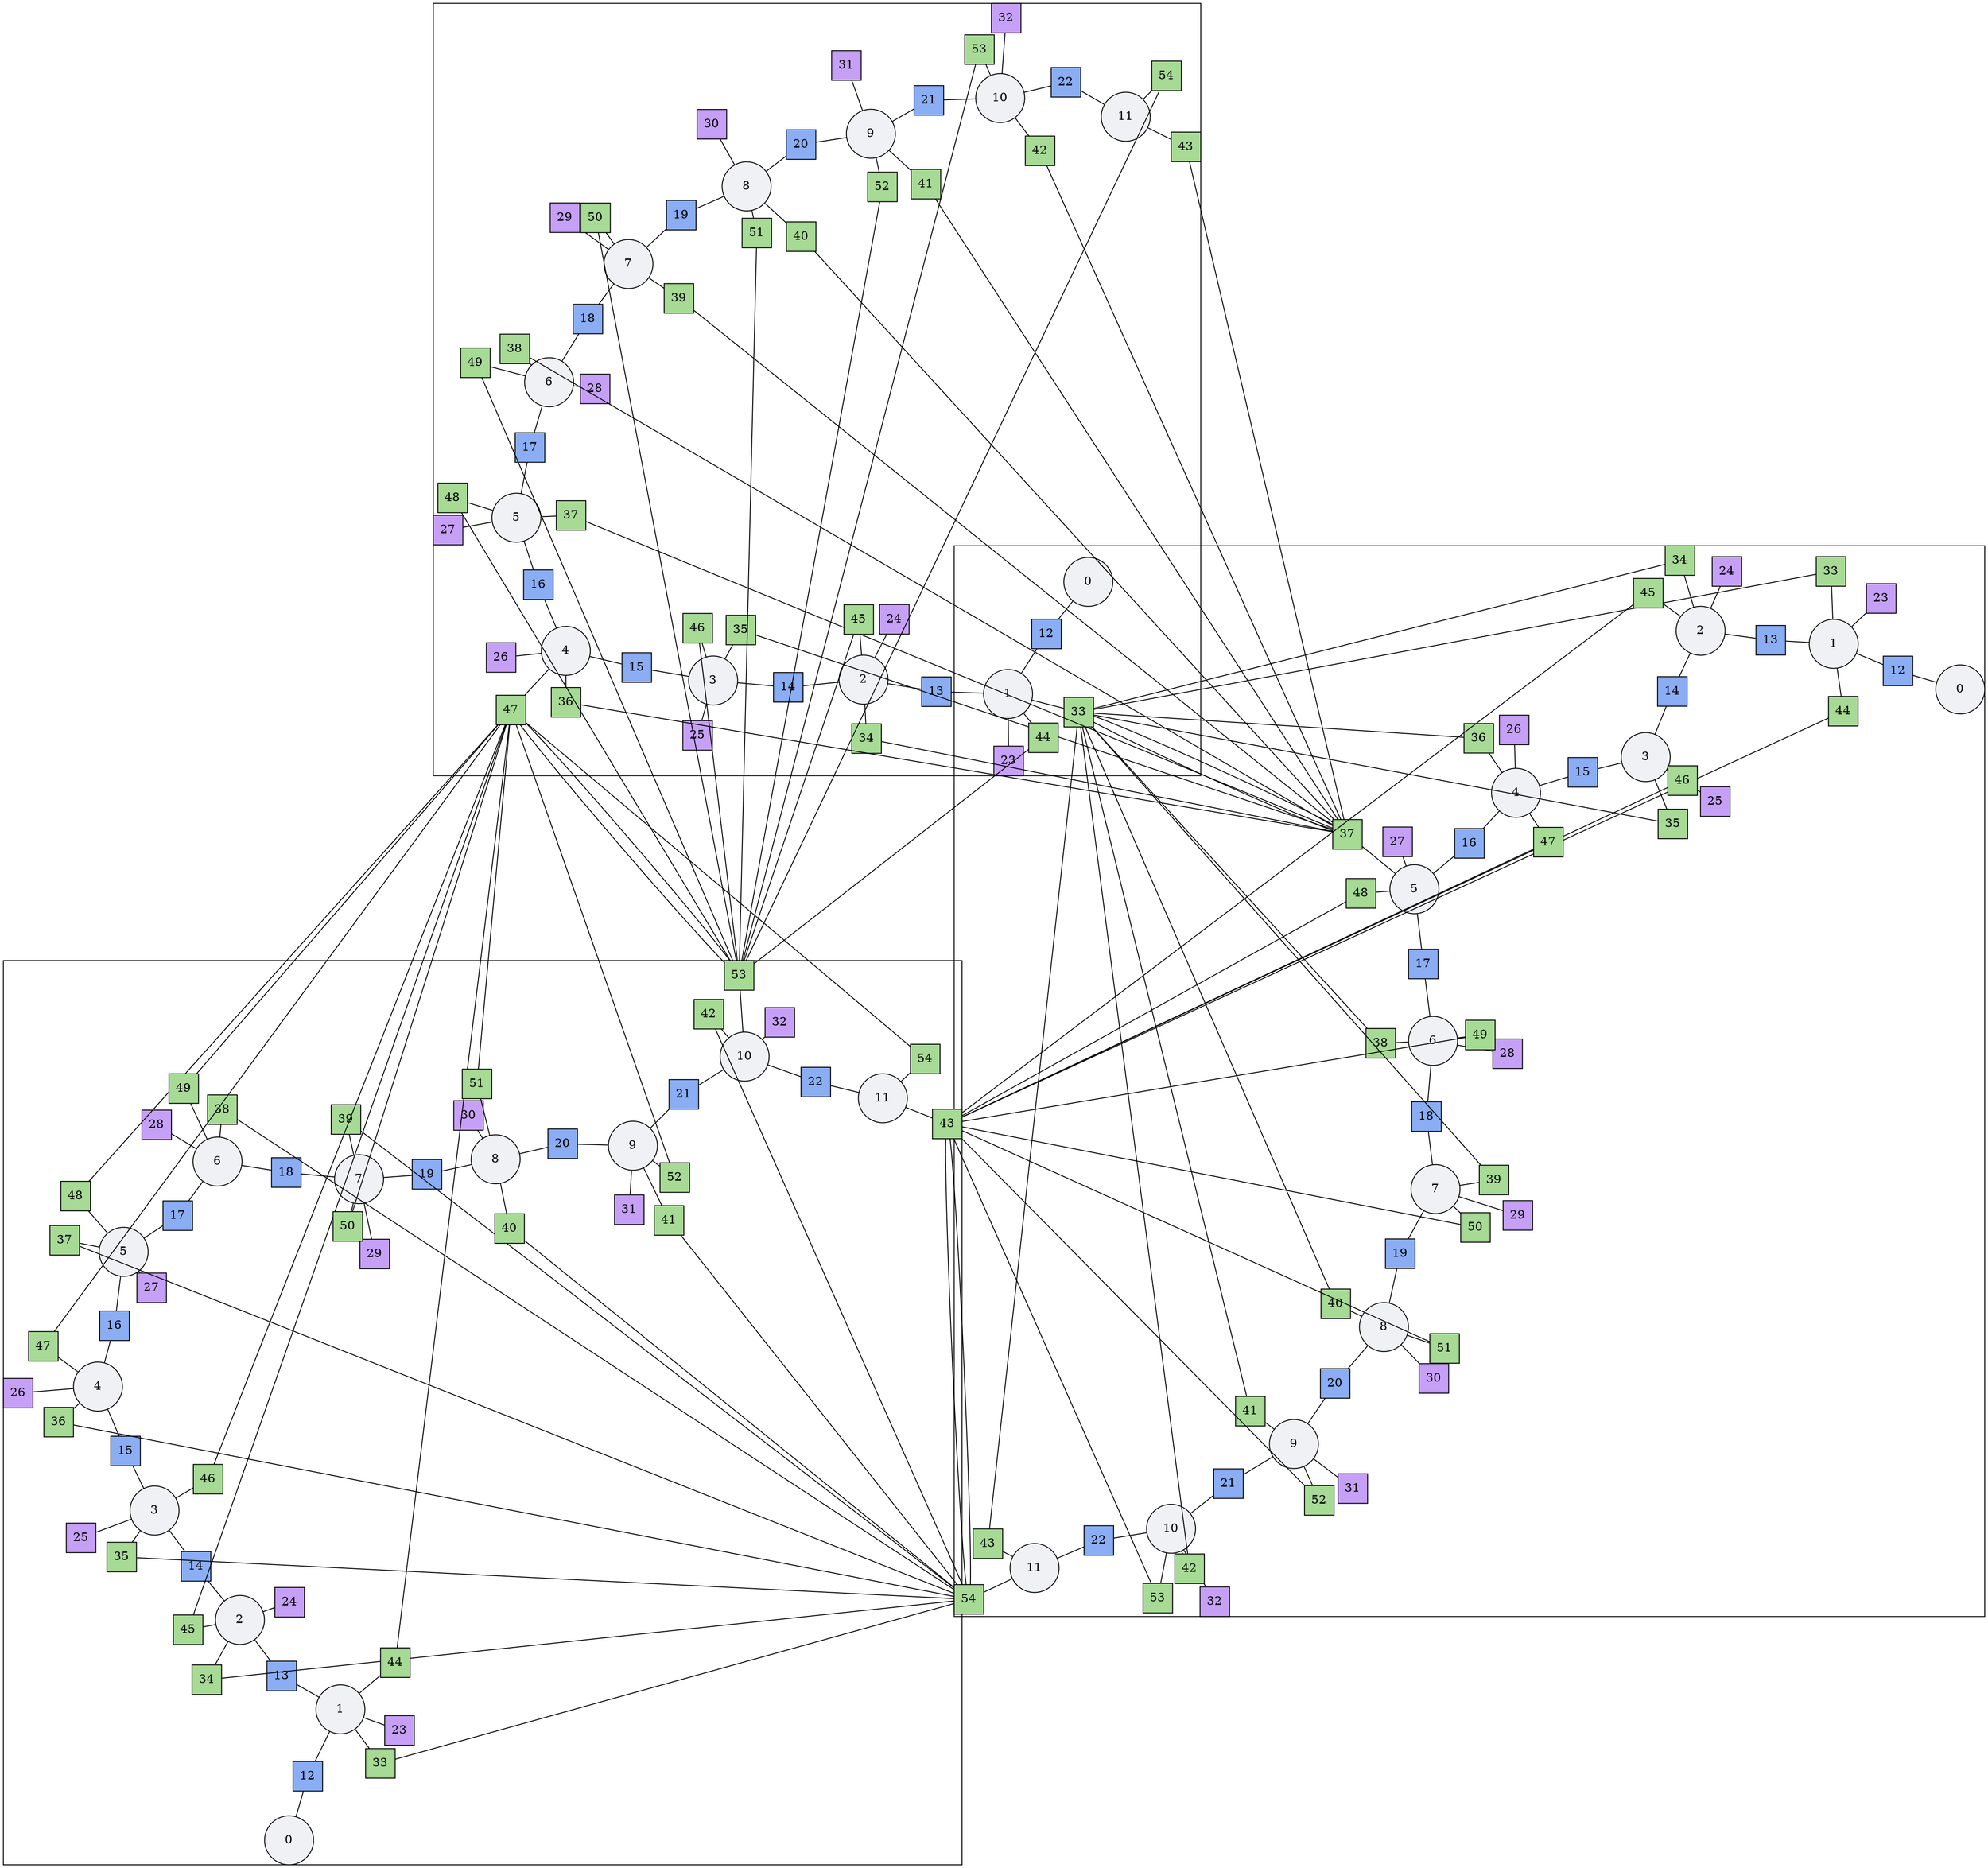 graph {
    node [style=filled];
    layout=neato;
    subgraph cluster_23v0 {
        "23v0_0" [label="0", fillcolor="#eff1f5", shape=circle, width=0.8]
        "23v0_1" [label="1", fillcolor="#eff1f5", shape=circle, width=0.8]
        "23v0_2" [label="2", fillcolor="#eff1f5", shape=circle, width=0.8]
        "23v0_3" [label="3", fillcolor="#eff1f5", shape=circle, width=0.8]
        "23v0_4" [label="4", fillcolor="#eff1f5", shape=circle, width=0.8]
        "23v0_5" [label="5", fillcolor="#eff1f5", shape=circle, width=0.8]
        "23v0_6" [label="6", fillcolor="#eff1f5", shape=circle, width=0.8]
        "23v0_7" [label="7", fillcolor="#eff1f5", shape=circle, width=0.8]
        "23v0_8" [label="8", fillcolor="#eff1f5", shape=circle, width=0.8]
        "23v0_9" [label="9", fillcolor="#eff1f5", shape=circle, width=0.8]
        "23v0_10" [label="10", fillcolor="#eff1f5", shape=circle, width=0.8]
        "23v0_11" [label="11", fillcolor="#eff1f5", shape=circle, width=0.8]
        "23v0_12" [label="12", fillcolor="#8aadf4", shape=square, width=0.2]
        "23v0_13" [label="13", fillcolor="#8aadf4", shape=square, width=0.2]
        "23v0_14" [label="14", fillcolor="#8aadf4", shape=square, width=0.2]
        "23v0_15" [label="15", fillcolor="#8aadf4", shape=square, width=0.2]
        "23v0_16" [label="16", fillcolor="#8aadf4", shape=square, width=0.2]
        "23v0_17" [label="17", fillcolor="#8aadf4", shape=square, width=0.2]
        "23v0_18" [label="18", fillcolor="#8aadf4", shape=square, width=0.2]
        "23v0_19" [label="19", fillcolor="#8aadf4", shape=square, width=0.2]
        "23v0_20" [label="20", fillcolor="#8aadf4", shape=square, width=0.2]
        "23v0_21" [label="21", fillcolor="#8aadf4", shape=square, width=0.2]
        "23v0_22" [label="22", fillcolor="#8aadf4", shape=square, width=0.2]
        "23v0_23" [label="23", fillcolor="#c6a0f6", shape=square, width=0.2]
        "23v0_24" [label="24", fillcolor="#c6a0f6", shape=square, width=0.2]
        "23v0_25" [label="25", fillcolor="#c6a0f6", shape=square, width=0.2]
        "23v0_26" [label="26", fillcolor="#c6a0f6", shape=square, width=0.2]
        "23v0_27" [label="27", fillcolor="#c6a0f6", shape=square, width=0.2]
        "23v0_28" [label="28", fillcolor="#c6a0f6", shape=square, width=0.2]
        "23v0_29" [label="29", fillcolor="#c6a0f6", shape=square, width=0.2]
        "23v0_30" [label="30", fillcolor="#c6a0f6", shape=square, width=0.2]
        "23v0_31" [label="31", fillcolor="#c6a0f6", shape=square, width=0.2]
        "23v0_32" [label="32", fillcolor="#c6a0f6", shape=square, width=0.2]
        "23v0_33" [label="33", fillcolor="#a6da95", shape=square, width=0.2]
        "23v0_34" [label="34", fillcolor="#a6da95", shape=square, width=0.2]
        "23v0_35" [label="35", fillcolor="#a6da95", shape=square, width=0.2]
        "23v0_36" [label="36", fillcolor="#a6da95", shape=square, width=0.2]
        "23v0_37" [label="37", fillcolor="#a6da95", shape=square, width=0.2]
        "23v0_38" [label="38", fillcolor="#a6da95", shape=square, width=0.2]
        "23v0_39" [label="39", fillcolor="#a6da95", shape=square, width=0.2]
        "23v0_40" [label="40", fillcolor="#a6da95", shape=square, width=0.2]
        "23v0_41" [label="41", fillcolor="#a6da95", shape=square, width=0.2]
        "23v0_42" [label="42", fillcolor="#a6da95", shape=square, width=0.2]
        "23v0_43" [label="43", fillcolor="#a6da95", shape=square, width=0.2]
        "23v0_44" [label="44", fillcolor="#a6da95", shape=square, width=0.2]
        "23v0_45" [label="45", fillcolor="#a6da95", shape=square, width=0.2]
        "23v0_46" [label="46", fillcolor="#a6da95", shape=square, width=0.2]
        "23v0_47" [label="47", fillcolor="#a6da95", shape=square, width=0.2]
        "23v0_48" [label="48", fillcolor="#a6da95", shape=square, width=0.2]
        "23v0_49" [label="49", fillcolor="#a6da95", shape=square, width=0.2]
        "23v0_50" [label="50", fillcolor="#a6da95", shape=square, width=0.2]
        "23v0_51" [label="51", fillcolor="#a6da95", shape=square, width=0.2]
        "23v0_52" [label="52", fillcolor="#a6da95", shape=square, width=0.2]
        "23v0_53" [label="53", fillcolor="#a6da95", shape=square, width=0.2]
        "23v0_54" [label="54", fillcolor="#a6da95", shape=square, width=0.2]
    }
    "23v0_0" -- "23v0_12"
    "23v0_1" -- "23v0_12"
    "23v0_1" -- "23v0_13"
    "23v0_2" -- "23v0_13"
    "23v0_2" -- "23v0_14"
    "23v0_3" -- "23v0_14"
    "23v0_3" -- "23v0_15"
    "23v0_4" -- "23v0_15"
    "23v0_4" -- "23v0_16"
    "23v0_5" -- "23v0_16"
    "23v0_5" -- "23v0_17"
    "23v0_6" -- "23v0_17"
    "23v0_6" -- "23v0_18"
    "23v0_7" -- "23v0_18"
    "23v0_7" -- "23v0_19"
    "23v0_8" -- "23v0_19"
    "23v0_8" -- "23v0_20"
    "23v0_9" -- "23v0_20"
    "23v0_9" -- "23v0_21"
    "23v0_10" -- "23v0_21"
    "23v0_10" -- "23v0_22"
    "23v0_11" -- "23v0_22"
    "23v0_1" -- "23v0_23"
    "23v0_2" -- "23v0_24"
    "23v0_3" -- "23v0_25"
    "23v0_4" -- "23v0_26"
    "23v0_5" -- "23v0_27"
    "23v0_6" -- "23v0_28"
    "23v0_7" -- "23v0_29"
    "23v0_8" -- "23v0_30"
    "23v0_9" -- "23v0_31"
    "23v0_10" -- "23v0_32"
    "23v0_33" -- "23v0_1"
    "23v0_34" -- "23v0_2"
    "23v0_35" -- "23v0_3"
    "23v0_36" -- "23v0_4"
    "23v0_37" -- "23v0_5"
    "23v0_38" -- "23v0_6"
    "23v0_39" -- "23v0_7"
    "23v0_40" -- "23v0_8"
    "23v0_41" -- "23v0_9"
    "23v0_42" -- "23v0_10"
    "23v0_43" -- "23v0_11"
    "23v0_44" -- "23v0_1"
    "23v0_45" -- "23v0_2"
    "23v0_46" -- "23v0_3"
    "23v0_47" -- "23v0_4"
    "23v0_48" -- "23v0_5"
    "23v0_49" -- "23v0_6"
    "23v0_50" -- "23v0_7"
    "23v0_51" -- "23v0_8"
    "23v0_52" -- "23v0_9"
    "23v0_53" -- "23v0_10"
    "23v0_54" -- "23v0_11"
    subgraph cluster_24v0 {
        "24v0_0" [label="0", fillcolor="#eff1f5", shape=circle, width=0.8]
        "24v0_1" [label="1", fillcolor="#eff1f5", shape=circle, width=0.8]
        "24v0_2" [label="2", fillcolor="#eff1f5", shape=circle, width=0.8]
        "24v0_3" [label="3", fillcolor="#eff1f5", shape=circle, width=0.8]
        "24v0_4" [label="4", fillcolor="#eff1f5", shape=circle, width=0.8]
        "24v0_5" [label="5", fillcolor="#eff1f5", shape=circle, width=0.8]
        "24v0_6" [label="6", fillcolor="#eff1f5", shape=circle, width=0.8]
        "24v0_7" [label="7", fillcolor="#eff1f5", shape=circle, width=0.8]
        "24v0_8" [label="8", fillcolor="#eff1f5", shape=circle, width=0.8]
        "24v0_9" [label="9", fillcolor="#eff1f5", shape=circle, width=0.8]
        "24v0_10" [label="10", fillcolor="#eff1f5", shape=circle, width=0.8]
        "24v0_11" [label="11", fillcolor="#eff1f5", shape=circle, width=0.8]
        "24v0_12" [label="12", fillcolor="#8aadf4", shape=square, width=0.2]
        "24v0_13" [label="13", fillcolor="#8aadf4", shape=square, width=0.2]
        "24v0_14" [label="14", fillcolor="#8aadf4", shape=square, width=0.2]
        "24v0_15" [label="15", fillcolor="#8aadf4", shape=square, width=0.2]
        "24v0_16" [label="16", fillcolor="#8aadf4", shape=square, width=0.2]
        "24v0_17" [label="17", fillcolor="#8aadf4", shape=square, width=0.2]
        "24v0_18" [label="18", fillcolor="#8aadf4", shape=square, width=0.2]
        "24v0_19" [label="19", fillcolor="#8aadf4", shape=square, width=0.2]
        "24v0_20" [label="20", fillcolor="#8aadf4", shape=square, width=0.2]
        "24v0_21" [label="21", fillcolor="#8aadf4", shape=square, width=0.2]
        "24v0_22" [label="22", fillcolor="#8aadf4", shape=square, width=0.2]
        "24v0_23" [label="23", fillcolor="#c6a0f6", shape=square, width=0.2]
        "24v0_24" [label="24", fillcolor="#c6a0f6", shape=square, width=0.2]
        "24v0_25" [label="25", fillcolor="#c6a0f6", shape=square, width=0.2]
        "24v0_26" [label="26", fillcolor="#c6a0f6", shape=square, width=0.2]
        "24v0_27" [label="27", fillcolor="#c6a0f6", shape=square, width=0.2]
        "24v0_28" [label="28", fillcolor="#c6a0f6", shape=square, width=0.2]
        "24v0_29" [label="29", fillcolor="#c6a0f6", shape=square, width=0.2]
        "24v0_30" [label="30", fillcolor="#c6a0f6", shape=square, width=0.2]
        "24v0_31" [label="31", fillcolor="#c6a0f6", shape=square, width=0.2]
        "24v0_32" [label="32", fillcolor="#c6a0f6", shape=square, width=0.2]
        "24v0_33" [label="33", fillcolor="#a6da95", shape=square, width=0.2]
        "24v0_34" [label="34", fillcolor="#a6da95", shape=square, width=0.2]
        "24v0_35" [label="35", fillcolor="#a6da95", shape=square, width=0.2]
        "24v0_36" [label="36", fillcolor="#a6da95", shape=square, width=0.2]
        "24v0_37" [label="37", fillcolor="#a6da95", shape=square, width=0.2]
        "24v0_38" [label="38", fillcolor="#a6da95", shape=square, width=0.2]
        "24v0_39" [label="39", fillcolor="#a6da95", shape=square, width=0.2]
        "24v0_40" [label="40", fillcolor="#a6da95", shape=square, width=0.2]
        "24v0_41" [label="41", fillcolor="#a6da95", shape=square, width=0.2]
        "24v0_42" [label="42", fillcolor="#a6da95", shape=square, width=0.2]
        "24v0_43" [label="43", fillcolor="#a6da95", shape=square, width=0.2]
        "24v0_44" [label="44", fillcolor="#a6da95", shape=square, width=0.2]
        "24v0_45" [label="45", fillcolor="#a6da95", shape=square, width=0.2]
        "24v0_46" [label="46", fillcolor="#a6da95", shape=square, width=0.2]
        "24v0_47" [label="47", fillcolor="#a6da95", shape=square, width=0.2]
        "24v0_48" [label="48", fillcolor="#a6da95", shape=square, width=0.2]
        "24v0_49" [label="49", fillcolor="#a6da95", shape=square, width=0.2]
        "24v0_50" [label="50", fillcolor="#a6da95", shape=square, width=0.2]
        "24v0_51" [label="51", fillcolor="#a6da95", shape=square, width=0.2]
        "24v0_52" [label="52", fillcolor="#a6da95", shape=square, width=0.2]
        "24v0_53" [label="53", fillcolor="#a6da95", shape=square, width=0.2]
        "24v0_54" [label="54", fillcolor="#a6da95", shape=square, width=0.2]
    }
    "24v0_0" -- "24v0_12"
    "24v0_1" -- "24v0_12"
    "24v0_1" -- "24v0_13"
    "24v0_2" -- "24v0_13"
    "24v0_2" -- "24v0_14"
    "24v0_3" -- "24v0_14"
    "24v0_3" -- "24v0_15"
    "24v0_4" -- "24v0_15"
    "24v0_4" -- "24v0_16"
    "24v0_5" -- "24v0_16"
    "24v0_5" -- "24v0_17"
    "24v0_6" -- "24v0_17"
    "24v0_6" -- "24v0_18"
    "24v0_7" -- "24v0_18"
    "24v0_7" -- "24v0_19"
    "24v0_8" -- "24v0_19"
    "24v0_8" -- "24v0_20"
    "24v0_9" -- "24v0_20"
    "24v0_9" -- "24v0_21"
    "24v0_10" -- "24v0_21"
    "24v0_10" -- "24v0_22"
    "24v0_11" -- "24v0_22"
    "24v0_1" -- "24v0_23"
    "24v0_2" -- "24v0_24"
    "24v0_3" -- "24v0_25"
    "24v0_4" -- "24v0_26"
    "24v0_5" -- "24v0_27"
    "24v0_6" -- "24v0_28"
    "24v0_7" -- "24v0_29"
    "24v0_8" -- "24v0_30"
    "24v0_9" -- "24v0_31"
    "24v0_10" -- "24v0_32"
    "24v0_33" -- "24v0_1"
    "24v0_34" -- "24v0_2"
    "24v0_35" -- "24v0_3"
    "24v0_36" -- "24v0_4"
    "24v0_37" -- "24v0_5"
    "24v0_38" -- "24v0_6"
    "24v0_39" -- "24v0_7"
    "24v0_40" -- "24v0_8"
    "24v0_41" -- "24v0_9"
    "24v0_42" -- "24v0_10"
    "24v0_43" -- "24v0_11"
    "24v0_44" -- "24v0_1"
    "24v0_45" -- "24v0_2"
    "24v0_46" -- "24v0_3"
    "24v0_47" -- "24v0_4"
    "24v0_48" -- "24v0_5"
    "24v0_49" -- "24v0_6"
    "24v0_50" -- "24v0_7"
    "24v0_51" -- "24v0_8"
    "24v0_52" -- "24v0_9"
    "24v0_53" -- "24v0_10"
    "24v0_54" -- "24v0_11"
    subgraph cluster_25v0 {
        "25v0_0" [label="0", fillcolor="#eff1f5", shape=circle, width=0.8]
        "25v0_1" [label="1", fillcolor="#eff1f5", shape=circle, width=0.8]
        "25v0_2" [label="2", fillcolor="#eff1f5", shape=circle, width=0.8]
        "25v0_3" [label="3", fillcolor="#eff1f5", shape=circle, width=0.8]
        "25v0_4" [label="4", fillcolor="#eff1f5", shape=circle, width=0.8]
        "25v0_5" [label="5", fillcolor="#eff1f5", shape=circle, width=0.8]
        "25v0_6" [label="6", fillcolor="#eff1f5", shape=circle, width=0.8]
        "25v0_7" [label="7", fillcolor="#eff1f5", shape=circle, width=0.8]
        "25v0_8" [label="8", fillcolor="#eff1f5", shape=circle, width=0.8]
        "25v0_9" [label="9", fillcolor="#eff1f5", shape=circle, width=0.8]
        "25v0_10" [label="10", fillcolor="#eff1f5", shape=circle, width=0.8]
        "25v0_11" [label="11", fillcolor="#eff1f5", shape=circle, width=0.8]
        "25v0_12" [label="12", fillcolor="#8aadf4", shape=square, width=0.2]
        "25v0_13" [label="13", fillcolor="#8aadf4", shape=square, width=0.2]
        "25v0_14" [label="14", fillcolor="#8aadf4", shape=square, width=0.2]
        "25v0_15" [label="15", fillcolor="#8aadf4", shape=square, width=0.2]
        "25v0_16" [label="16", fillcolor="#8aadf4", shape=square, width=0.2]
        "25v0_17" [label="17", fillcolor="#8aadf4", shape=square, width=0.2]
        "25v0_18" [label="18", fillcolor="#8aadf4", shape=square, width=0.2]
        "25v0_19" [label="19", fillcolor="#8aadf4", shape=square, width=0.2]
        "25v0_20" [label="20", fillcolor="#8aadf4", shape=square, width=0.2]
        "25v0_21" [label="21", fillcolor="#8aadf4", shape=square, width=0.2]
        "25v0_22" [label="22", fillcolor="#8aadf4", shape=square, width=0.2]
        "25v0_23" [label="23", fillcolor="#c6a0f6", shape=square, width=0.2]
        "25v0_24" [label="24", fillcolor="#c6a0f6", shape=square, width=0.2]
        "25v0_25" [label="25", fillcolor="#c6a0f6", shape=square, width=0.2]
        "25v0_26" [label="26", fillcolor="#c6a0f6", shape=square, width=0.2]
        "25v0_27" [label="27", fillcolor="#c6a0f6", shape=square, width=0.2]
        "25v0_28" [label="28", fillcolor="#c6a0f6", shape=square, width=0.2]
        "25v0_29" [label="29", fillcolor="#c6a0f6", shape=square, width=0.2]
        "25v0_30" [label="30", fillcolor="#c6a0f6", shape=square, width=0.2]
        "25v0_31" [label="31", fillcolor="#c6a0f6", shape=square, width=0.2]
        "25v0_32" [label="32", fillcolor="#c6a0f6", shape=square, width=0.2]
        "25v0_33" [label="33", fillcolor="#a6da95", shape=square, width=0.2]
        "25v0_34" [label="34", fillcolor="#a6da95", shape=square, width=0.2]
        "25v0_35" [label="35", fillcolor="#a6da95", shape=square, width=0.2]
        "25v0_36" [label="36", fillcolor="#a6da95", shape=square, width=0.2]
        "25v0_37" [label="37", fillcolor="#a6da95", shape=square, width=0.2]
        "25v0_38" [label="38", fillcolor="#a6da95", shape=square, width=0.2]
        "25v0_39" [label="39", fillcolor="#a6da95", shape=square, width=0.2]
        "25v0_40" [label="40", fillcolor="#a6da95", shape=square, width=0.2]
        "25v0_41" [label="41", fillcolor="#a6da95", shape=square, width=0.2]
        "25v0_42" [label="42", fillcolor="#a6da95", shape=square, width=0.2]
        "25v0_43" [label="43", fillcolor="#a6da95", shape=square, width=0.2]
        "25v0_44" [label="44", fillcolor="#a6da95", shape=square, width=0.2]
        "25v0_45" [label="45", fillcolor="#a6da95", shape=square, width=0.2]
        "25v0_46" [label="46", fillcolor="#a6da95", shape=square, width=0.2]
        "25v0_47" [label="47", fillcolor="#a6da95", shape=square, width=0.2]
        "25v0_48" [label="48", fillcolor="#a6da95", shape=square, width=0.2]
        "25v0_49" [label="49", fillcolor="#a6da95", shape=square, width=0.2]
        "25v0_50" [label="50", fillcolor="#a6da95", shape=square, width=0.2]
        "25v0_51" [label="51", fillcolor="#a6da95", shape=square, width=0.2]
        "25v0_52" [label="52", fillcolor="#a6da95", shape=square, width=0.2]
        "25v0_53" [label="53", fillcolor="#a6da95", shape=square, width=0.2]
        "25v0_54" [label="54", fillcolor="#a6da95", shape=square, width=0.2]
    }
    "25v0_0" -- "25v0_12"
    "25v0_1" -- "25v0_12"
    "25v0_1" -- "25v0_13"
    "25v0_2" -- "25v0_13"
    "25v0_2" -- "25v0_14"
    "25v0_3" -- "25v0_14"
    "25v0_3" -- "25v0_15"
    "25v0_4" -- "25v0_15"
    "25v0_4" -- "25v0_16"
    "25v0_5" -- "25v0_16"
    "25v0_5" -- "25v0_17"
    "25v0_6" -- "25v0_17"
    "25v0_6" -- "25v0_18"
    "25v0_7" -- "25v0_18"
    "25v0_7" -- "25v0_19"
    "25v0_8" -- "25v0_19"
    "25v0_8" -- "25v0_20"
    "25v0_9" -- "25v0_20"
    "25v0_9" -- "25v0_21"
    "25v0_10" -- "25v0_21"
    "25v0_10" -- "25v0_22"
    "25v0_11" -- "25v0_22"
    "25v0_1" -- "25v0_23"
    "25v0_2" -- "25v0_24"
    "25v0_3" -- "25v0_25"
    "25v0_4" -- "25v0_26"
    "25v0_5" -- "25v0_27"
    "25v0_6" -- "25v0_28"
    "25v0_7" -- "25v0_29"
    "25v0_8" -- "25v0_30"
    "25v0_9" -- "25v0_31"
    "25v0_10" -- "25v0_32"
    "25v0_33" -- "25v0_1"
    "25v0_34" -- "25v0_2"
    "25v0_35" -- "25v0_3"
    "25v0_36" -- "25v0_4"
    "25v0_37" -- "25v0_5"
    "25v0_38" -- "25v0_6"
    "25v0_39" -- "25v0_7"
    "25v0_40" -- "25v0_8"
    "25v0_41" -- "25v0_9"
    "25v0_42" -- "25v0_10"
    "25v0_43" -- "25v0_11"
    "25v0_44" -- "25v0_1"
    "25v0_45" -- "25v0_2"
    "25v0_46" -- "25v0_3"
    "25v0_47" -- "25v0_4"
    "25v0_48" -- "25v0_5"
    "25v0_49" -- "25v0_6"
    "25v0_50" -- "25v0_7"
    "25v0_51" -- "25v0_8"
    "25v0_52" -- "25v0_9"
    "25v0_53" -- "25v0_10"
    "25v0_54" -- "25v0_11"
    "25v0_43" -- "23v0_54" [len=10]
    "25v0_37" -- "23v0_54" [len=10]
    "25v0_53" -- "24v0_47" [len=10]
    "25v0_41" -- "23v0_54" [len=10]
    "25v0_44" -- "24v0_47" [len=10]
    "25v0_54" -- "24v0_47" [len=10]
    "25v0_39" -- "23v0_54" [len=10]
    "25v0_47" -- "24v0_47" [len=10]
    "25v0_40" -- "23v0_54" [len=10]
    "25v0_48" -- "24v0_47" [len=10]
    "25v0_46" -- "24v0_47" [len=10]
    "25v0_38" -- "23v0_54" [len=10]
    "25v0_33" -- "23v0_54" [len=10]
    "25v0_50" -- "24v0_47" [len=10]
    "25v0_51" -- "24v0_47" [len=10]
    "25v0_52" -- "24v0_47" [len=10]
    "25v0_35" -- "23v0_54" [len=10]
    "25v0_42" -- "23v0_54" [len=10]
    "25v0_36" -- "23v0_54" [len=10]
    "25v0_45" -- "24v0_47" [len=10]
    "25v0_49" -- "24v0_47" [len=10]
    "25v0_34" -- "23v0_54" [len=10]
    "23v0_37" -- "24v0_33" [len=10]
    "23v0_54" -- "25v0_43" [len=10]
    "23v0_36" -- "24v0_33" [len=10]
    "23v0_39" -- "24v0_33" [len=10]
    "23v0_43" -- "24v0_33" [len=10]
    "23v0_46" -- "25v0_43" [len=10]
    "23v0_49" -- "25v0_43" [len=10]
    "23v0_40" -- "24v0_33" [len=10]
    "23v0_35" -- "24v0_33" [len=10]
    "23v0_34" -- "24v0_33" [len=10]
    "23v0_38" -- "24v0_33" [len=10]
    "23v0_47" -- "25v0_43" [len=10]
    "23v0_48" -- "25v0_43" [len=10]
    "23v0_50" -- "25v0_43" [len=10]
    "23v0_53" -- "25v0_43" [len=10]
    "23v0_45" -- "25v0_43" [len=10]
    "23v0_52" -- "25v0_43" [len=10]
    "23v0_44" -- "25v0_43" [len=10]
    "23v0_51" -- "25v0_43" [len=10]
    "23v0_41" -- "24v0_33" [len=10]
    "23v0_42" -- "24v0_33" [len=10]
    "23v0_33" -- "24v0_33" [len=10]
    "24v0_33" -- "23v0_37" [len=10]
    "24v0_37" -- "23v0_37" [len=10]
    "24v0_47" -- "25v0_53" [len=10]
    "24v0_41" -- "23v0_37" [len=10]
    "24v0_42" -- "23v0_37" [len=10]
    "24v0_45" -- "25v0_53" [len=10]
    "24v0_35" -- "23v0_37" [len=10]
    "24v0_52" -- "25v0_53" [len=10]
    "24v0_38" -- "23v0_37" [len=10]
    "24v0_43" -- "23v0_37" [len=10]
    "24v0_44" -- "25v0_53" [len=10]
    "24v0_51" -- "25v0_53" [len=10]
    "24v0_53" -- "25v0_53" [len=10]
    "24v0_46" -- "25v0_53" [len=10]
    "24v0_50" -- "25v0_53" [len=10]
    "24v0_34" -- "23v0_37" [len=10]
    "24v0_54" -- "25v0_53" [len=10]
    "24v0_40" -- "23v0_37" [len=10]
    "24v0_39" -- "23v0_37" [len=10]
    "24v0_48" -- "25v0_53" [len=10]
    "24v0_49" -- "25v0_53" [len=10]
    "24v0_36" -- "23v0_37" [len=10]
}
